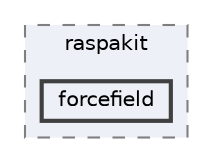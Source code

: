 digraph "src/raspakit/forcefield"
{
 // LATEX_PDF_SIZE
  bgcolor="transparent";
  edge [fontname=Helvetica,fontsize=10,labelfontname=Helvetica,labelfontsize=10];
  node [fontname=Helvetica,fontsize=10,shape=box,height=0.2,width=0.4];
  compound=true
  subgraph clusterdir_d1be7ed14afe084fb053e3b09b9dd147 {
    graph [ bgcolor="#edf0f7", pencolor="grey50", label="raspakit", fontname=Helvetica,fontsize=10 style="filled,dashed", URL="dir_d1be7ed14afe084fb053e3b09b9dd147.html",tooltip=""]
  dir_a86de889d6b4eb641297c28a749c3081 [label="forcefield", fillcolor="#edf0f7", color="grey25", style="filled,bold", URL="dir_a86de889d6b4eb641297c28a749c3081.html",tooltip=""];
  }
}

